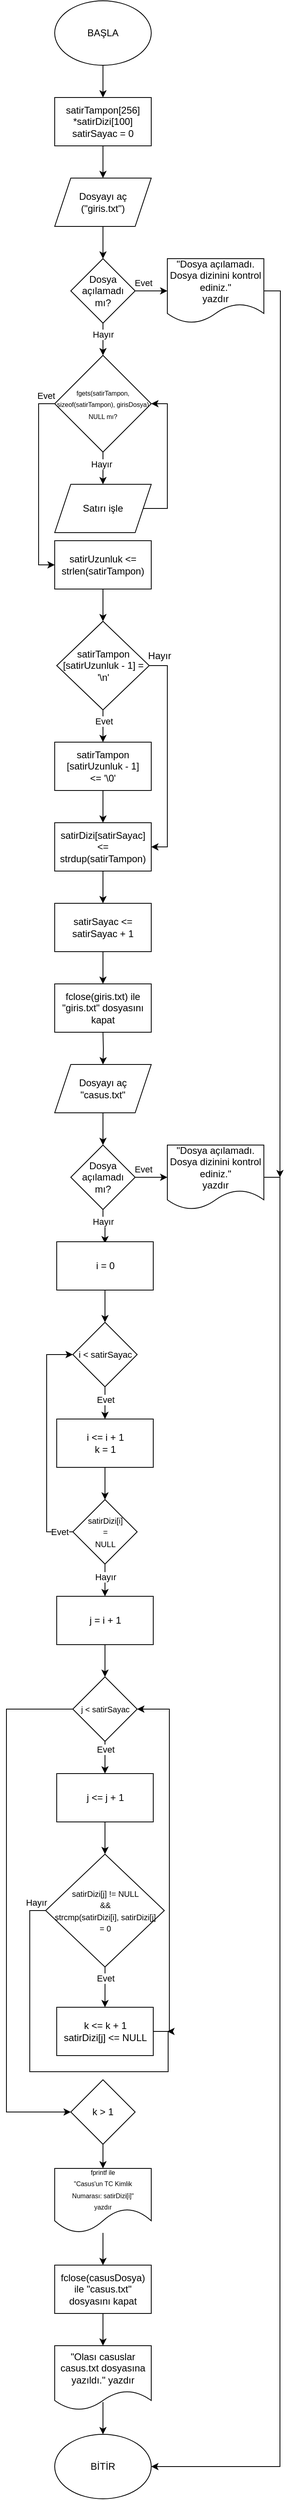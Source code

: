 <mxfile version="25.0.3">
  <diagram name="Page-1" id="UW4n-LdPu-PrkrvwW0DF">
    <mxGraphModel dx="6740" dy="3783" grid="1" gridSize="10" guides="1" tooltips="1" connect="1" arrows="1" fold="1" page="0" pageScale="1" pageWidth="850" pageHeight="1100" math="0" shadow="0">
      <root>
        <mxCell id="0" />
        <mxCell id="1" parent="0" />
        <mxCell id="Ct-b7WR9rQ5AIG0DDqBD-3" value="" style="edgeStyle=orthogonalEdgeStyle;rounded=0;orthogonalLoop=1;jettySize=auto;html=1;" parent="1" source="Ct-b7WR9rQ5AIG0DDqBD-1" target="Ct-b7WR9rQ5AIG0DDqBD-2" edge="1">
          <mxGeometry relative="1" as="geometry" />
        </mxCell>
        <mxCell id="Ct-b7WR9rQ5AIG0DDqBD-1" value="BAŞLA" style="ellipse;whiteSpace=wrap;html=1;" parent="1" vertex="1">
          <mxGeometry x="-780" y="-640" width="120" height="80" as="geometry" />
        </mxCell>
        <mxCell id="Ct-b7WR9rQ5AIG0DDqBD-15" style="edgeStyle=orthogonalEdgeStyle;rounded=0;orthogonalLoop=1;jettySize=auto;html=1;exitX=0.5;exitY=1;exitDx=0;exitDy=0;entryX=0.5;entryY=0;entryDx=0;entryDy=0;" parent="1" source="Ct-b7WR9rQ5AIG0DDqBD-2" target="Ct-b7WR9rQ5AIG0DDqBD-14" edge="1">
          <mxGeometry relative="1" as="geometry" />
        </mxCell>
        <mxCell id="Ct-b7WR9rQ5AIG0DDqBD-2" value="&lt;div&gt;satirTampon[256]&lt;/div&gt;&lt;div&gt;*satirDizi[100]&lt;/div&gt;&lt;div&gt;satirSayac = 0&lt;br&gt;&lt;/div&gt;" style="whiteSpace=wrap;html=1;" parent="1" vertex="1">
          <mxGeometry x="-780" y="-520" width="120" height="60" as="geometry" />
        </mxCell>
        <mxCell id="Ct-b7WR9rQ5AIG0DDqBD-9" value="" style="edgeStyle=orthogonalEdgeStyle;rounded=0;orthogonalLoop=1;jettySize=auto;html=1;exitX=1;exitY=0.5;exitDx=0;exitDy=0;" parent="1" source="Ct-b7WR9rQ5AIG0DDqBD-6" target="Ct-b7WR9rQ5AIG0DDqBD-8" edge="1">
          <mxGeometry relative="1" as="geometry" />
        </mxCell>
        <mxCell id="Ct-b7WR9rQ5AIG0DDqBD-10" value="Evet" style="edgeLabel;html=1;align=center;verticalAlign=middle;resizable=0;points=[];" parent="Ct-b7WR9rQ5AIG0DDqBD-9" vertex="1" connectable="0">
          <mxGeometry x="-0.443" y="-1" relative="1" as="geometry">
            <mxPoint x="-1" y="-11" as="offset" />
          </mxGeometry>
        </mxCell>
        <mxCell id="Ct-b7WR9rQ5AIG0DDqBD-12" value="" style="edgeStyle=orthogonalEdgeStyle;rounded=0;orthogonalLoop=1;jettySize=auto;html=1;entryX=0.5;entryY=0;entryDx=0;entryDy=0;" parent="1" source="Ct-b7WR9rQ5AIG0DDqBD-6" target="Ct-b7WR9rQ5AIG0DDqBD-39" edge="1">
          <mxGeometry relative="1" as="geometry">
            <mxPoint x="-720" y="-200" as="targetPoint" />
          </mxGeometry>
        </mxCell>
        <mxCell id="Ct-b7WR9rQ5AIG0DDqBD-13" value="Hayır" style="edgeLabel;html=1;align=center;verticalAlign=middle;resizable=0;points=[];" parent="Ct-b7WR9rQ5AIG0DDqBD-12" vertex="1" connectable="0">
          <mxGeometry x="-0.317" relative="1" as="geometry">
            <mxPoint as="offset" />
          </mxGeometry>
        </mxCell>
        <mxCell id="Ct-b7WR9rQ5AIG0DDqBD-6" value="&lt;div&gt;Dosya&lt;/div&gt;&lt;div&gt;açılamadı&lt;/div&gt;&lt;div&gt;mı?&lt;br&gt;&lt;/div&gt;" style="rhombus;whiteSpace=wrap;html=1;" parent="1" vertex="1">
          <mxGeometry x="-760" y="-320" width="80" height="80" as="geometry" />
        </mxCell>
        <mxCell id="Ct-b7WR9rQ5AIG0DDqBD-107" style="edgeStyle=orthogonalEdgeStyle;rounded=0;orthogonalLoop=1;jettySize=auto;html=1;exitX=1;exitY=0.5;exitDx=0;exitDy=0;" parent="1" source="Ct-b7WR9rQ5AIG0DDqBD-8" edge="1">
          <mxGeometry relative="1" as="geometry">
            <mxPoint x="-500" y="820" as="targetPoint" />
          </mxGeometry>
        </mxCell>
        <mxCell id="Ct-b7WR9rQ5AIG0DDqBD-8" value="&lt;div&gt;&quot;Dosya açılamadı. Dosya dizinini kontrol ediniz.&quot;&lt;/div&gt;&lt;div&gt;yazdır&lt;br&gt;&lt;/div&gt;" style="shape=document;whiteSpace=wrap;html=1;boundedLbl=1;" parent="1" vertex="1">
          <mxGeometry x="-640" y="-320" width="120" height="80" as="geometry" />
        </mxCell>
        <mxCell id="Ct-b7WR9rQ5AIG0DDqBD-16" style="edgeStyle=orthogonalEdgeStyle;rounded=0;orthogonalLoop=1;jettySize=auto;html=1;exitX=0.5;exitY=1;exitDx=0;exitDy=0;entryX=0.5;entryY=0;entryDx=0;entryDy=0;" parent="1" source="Ct-b7WR9rQ5AIG0DDqBD-14" target="Ct-b7WR9rQ5AIG0DDqBD-6" edge="1">
          <mxGeometry relative="1" as="geometry" />
        </mxCell>
        <mxCell id="Ct-b7WR9rQ5AIG0DDqBD-14" value="&lt;div&gt;Dosyayı aç&lt;/div&gt;&lt;div&gt;(&quot;giris.txt&quot;)&lt;br&gt;&lt;/div&gt;" style="shape=parallelogram;perimeter=parallelogramPerimeter;whiteSpace=wrap;html=1;fixedSize=1;" parent="1" vertex="1">
          <mxGeometry x="-780" y="-420" width="120" height="60" as="geometry" />
        </mxCell>
        <mxCell id="Ct-b7WR9rQ5AIG0DDqBD-23" value="" style="edgeStyle=orthogonalEdgeStyle;rounded=0;orthogonalLoop=1;jettySize=auto;html=1;" parent="1" source="Ct-b7WR9rQ5AIG0DDqBD-20" target="Ct-b7WR9rQ5AIG0DDqBD-22" edge="1">
          <mxGeometry relative="1" as="geometry" />
        </mxCell>
        <mxCell id="Ct-b7WR9rQ5AIG0DDqBD-20" value="satirUzunluk &amp;lt;= strlen(satirTampon)" style="whiteSpace=wrap;html=1;rounded=0;" parent="1" vertex="1">
          <mxGeometry x="-780" y="30" width="120" height="60" as="geometry" />
        </mxCell>
        <mxCell id="Ct-b7WR9rQ5AIG0DDqBD-25" value="" style="edgeStyle=orthogonalEdgeStyle;rounded=0;orthogonalLoop=1;jettySize=auto;html=1;" parent="1" source="Ct-b7WR9rQ5AIG0DDqBD-22" target="Ct-b7WR9rQ5AIG0DDqBD-24" edge="1">
          <mxGeometry relative="1" as="geometry" />
        </mxCell>
        <mxCell id="Ct-b7WR9rQ5AIG0DDqBD-26" value="Evet" style="edgeLabel;html=1;align=center;verticalAlign=middle;resizable=0;points=[];" parent="Ct-b7WR9rQ5AIG0DDqBD-25" vertex="1" connectable="0">
          <mxGeometry x="-0.317" y="1" relative="1" as="geometry">
            <mxPoint as="offset" />
          </mxGeometry>
        </mxCell>
        <mxCell id="Ct-b7WR9rQ5AIG0DDqBD-47" style="edgeStyle=orthogonalEdgeStyle;rounded=0;orthogonalLoop=1;jettySize=auto;html=1;exitX=1;exitY=0.5;exitDx=0;exitDy=0;entryX=1;entryY=0.5;entryDx=0;entryDy=0;" parent="1" source="Ct-b7WR9rQ5AIG0DDqBD-22" target="Ct-b7WR9rQ5AIG0DDqBD-29" edge="1">
          <mxGeometry relative="1" as="geometry" />
        </mxCell>
        <mxCell id="Ct-b7WR9rQ5AIG0DDqBD-22" value="&lt;div align=&quot;center&quot;&gt;satirTampon&lt;/div&gt;&lt;div align=&quot;center&quot;&gt;[satirUzunluk - 1] = &#39;\n&#39;&lt;br&gt;&lt;/div&gt;" style="rhombus;whiteSpace=wrap;html=1;rounded=0;align=center;" parent="1" vertex="1">
          <mxGeometry x="-777.5" y="130" width="115" height="110" as="geometry" />
        </mxCell>
        <mxCell id="Ct-b7WR9rQ5AIG0DDqBD-30" value="" style="edgeStyle=orthogonalEdgeStyle;rounded=0;orthogonalLoop=1;jettySize=auto;html=1;" parent="1" source="Ct-b7WR9rQ5AIG0DDqBD-24" target="Ct-b7WR9rQ5AIG0DDqBD-29" edge="1">
          <mxGeometry relative="1" as="geometry" />
        </mxCell>
        <mxCell id="Ct-b7WR9rQ5AIG0DDqBD-24" value="&lt;div&gt;satirTampon&lt;/div&gt;&lt;div&gt;[satirUzunluk - 1]&lt;/div&gt;&lt;div&gt;&amp;lt;= &#39;\0&#39;&lt;/div&gt;" style="whiteSpace=wrap;html=1;rounded=0;" parent="1" vertex="1">
          <mxGeometry x="-780" y="280" width="120" height="60" as="geometry" />
        </mxCell>
        <mxCell id="Ct-b7WR9rQ5AIG0DDqBD-38" style="edgeStyle=orthogonalEdgeStyle;rounded=0;orthogonalLoop=1;jettySize=auto;html=1;exitX=0.5;exitY=1;exitDx=0;exitDy=0;entryX=0.5;entryY=0;entryDx=0;entryDy=0;" parent="1" source="Ct-b7WR9rQ5AIG0DDqBD-29" target="Ct-b7WR9rQ5AIG0DDqBD-35" edge="1">
          <mxGeometry relative="1" as="geometry" />
        </mxCell>
        <mxCell id="Ct-b7WR9rQ5AIG0DDqBD-29" value="&lt;div&gt;satirDizi[satirSayac]&lt;/div&gt;&lt;div&gt;&amp;lt;= strdup(satirTampon)&lt;br&gt;&lt;/div&gt;" style="whiteSpace=wrap;html=1;rounded=0;" parent="1" vertex="1">
          <mxGeometry x="-780" y="380" width="120" height="60" as="geometry" />
        </mxCell>
        <mxCell id="Ct-b7WR9rQ5AIG0DDqBD-50" value="" style="edgeStyle=orthogonalEdgeStyle;rounded=0;orthogonalLoop=1;jettySize=auto;html=1;" parent="1" source="Ct-b7WR9rQ5AIG0DDqBD-35" edge="1">
          <mxGeometry relative="1" as="geometry">
            <mxPoint x="-720" y="580.0" as="targetPoint" />
          </mxGeometry>
        </mxCell>
        <mxCell id="Ct-b7WR9rQ5AIG0DDqBD-35" value="satirSayac &amp;lt;= satirSayac + 1" style="whiteSpace=wrap;html=1;rounded=0;" parent="1" vertex="1">
          <mxGeometry x="-780" y="480" width="120" height="60" as="geometry" />
        </mxCell>
        <mxCell id="Ct-b7WR9rQ5AIG0DDqBD-43" value="" style="edgeStyle=orthogonalEdgeStyle;rounded=0;orthogonalLoop=1;jettySize=auto;html=1;" parent="1" source="Ct-b7WR9rQ5AIG0DDqBD-39" target="Ct-b7WR9rQ5AIG0DDqBD-42" edge="1">
          <mxGeometry relative="1" as="geometry" />
        </mxCell>
        <mxCell id="Ct-b7WR9rQ5AIG0DDqBD-45" value="&lt;div&gt;Hayır&lt;/div&gt;" style="edgeLabel;html=1;align=center;verticalAlign=middle;resizable=0;points=[];" parent="Ct-b7WR9rQ5AIG0DDqBD-43" vertex="1" connectable="0">
          <mxGeometry x="-0.25" y="-2" relative="1" as="geometry">
            <mxPoint as="offset" />
          </mxGeometry>
        </mxCell>
        <mxCell id="Ct-b7WR9rQ5AIG0DDqBD-46" style="edgeStyle=orthogonalEdgeStyle;rounded=0;orthogonalLoop=1;jettySize=auto;html=1;exitX=0;exitY=0.5;exitDx=0;exitDy=0;entryX=0;entryY=0.5;entryDx=0;entryDy=0;" parent="1" source="Ct-b7WR9rQ5AIG0DDqBD-39" target="Ct-b7WR9rQ5AIG0DDqBD-20" edge="1">
          <mxGeometry relative="1" as="geometry">
            <Array as="points">
              <mxPoint x="-800" y="-140" />
              <mxPoint x="-800" y="60" />
            </Array>
          </mxGeometry>
        </mxCell>
        <mxCell id="jQna4Uqf_XnUCLtKuqwj-2" value="Evet" style="edgeLabel;html=1;align=center;verticalAlign=middle;resizable=0;points=[];" vertex="1" connectable="0" parent="Ct-b7WR9rQ5AIG0DDqBD-46">
          <mxGeometry x="-0.888" y="-1" relative="1" as="geometry">
            <mxPoint x="2" y="-9" as="offset" />
          </mxGeometry>
        </mxCell>
        <mxCell id="Ct-b7WR9rQ5AIG0DDqBD-39" value="&lt;div&gt;&lt;font style=&quot;font-size: 8px;&quot;&gt;fgets(satirTampon, sizeof(satirTampon), girisDosya) NULL mı?&lt;br&gt;&lt;/font&gt;&lt;/div&gt;" style="rhombus;whiteSpace=wrap;html=1;" parent="1" vertex="1">
          <mxGeometry x="-780" y="-200" width="120" height="120" as="geometry" />
        </mxCell>
        <mxCell id="Ct-b7WR9rQ5AIG0DDqBD-44" style="edgeStyle=orthogonalEdgeStyle;rounded=0;orthogonalLoop=1;jettySize=auto;html=1;exitX=1;exitY=0.5;exitDx=0;exitDy=0;entryX=1;entryY=0.5;entryDx=0;entryDy=0;" parent="1" source="Ct-b7WR9rQ5AIG0DDqBD-42" target="Ct-b7WR9rQ5AIG0DDqBD-39" edge="1">
          <mxGeometry relative="1" as="geometry">
            <Array as="points">
              <mxPoint x="-640" y="-10" />
              <mxPoint x="-640" y="-140" />
            </Array>
          </mxGeometry>
        </mxCell>
        <mxCell id="Ct-b7WR9rQ5AIG0DDqBD-42" value="Satırı işle" style="shape=parallelogram;perimeter=parallelogramPerimeter;whiteSpace=wrap;html=1;fixedSize=1;" parent="1" vertex="1">
          <mxGeometry x="-780" y="-40" width="120" height="60" as="geometry" />
        </mxCell>
        <mxCell id="Ct-b7WR9rQ5AIG0DDqBD-48" value="Hayır" style="text;html=1;align=center;verticalAlign=middle;resizable=0;points=[];autosize=1;strokeColor=none;fillColor=none;" parent="1" vertex="1">
          <mxGeometry x="-675" y="158" width="50" height="30" as="geometry" />
        </mxCell>
        <mxCell id="Ct-b7WR9rQ5AIG0DDqBD-52" value="" style="edgeStyle=orthogonalEdgeStyle;rounded=0;orthogonalLoop=1;jettySize=auto;html=1;" parent="1" target="Ct-b7WR9rQ5AIG0DDqBD-51" edge="1">
          <mxGeometry relative="1" as="geometry">
            <mxPoint x="-720" y="640" as="sourcePoint" />
          </mxGeometry>
        </mxCell>
        <mxCell id="Ct-b7WR9rQ5AIG0DDqBD-59" style="edgeStyle=orthogonalEdgeStyle;rounded=0;orthogonalLoop=1;jettySize=auto;html=1;exitX=0.5;exitY=1;exitDx=0;exitDy=0;entryX=0.5;entryY=0;entryDx=0;entryDy=0;" parent="1" source="Ct-b7WR9rQ5AIG0DDqBD-51" target="Ct-b7WR9rQ5AIG0DDqBD-57" edge="1">
          <mxGeometry relative="1" as="geometry" />
        </mxCell>
        <mxCell id="Ct-b7WR9rQ5AIG0DDqBD-51" value="&lt;div&gt;Dosyayı aç&lt;/div&gt;&lt;div&gt;&quot;casus.txt&quot;&lt;br&gt;&lt;/div&gt;" style="shape=parallelogram;perimeter=parallelogramPerimeter;whiteSpace=wrap;html=1;fixedSize=1;rounded=0;" parent="1" vertex="1">
          <mxGeometry x="-780" y="680" width="120" height="60" as="geometry" />
        </mxCell>
        <mxCell id="Ct-b7WR9rQ5AIG0DDqBD-53" value="" style="edgeStyle=orthogonalEdgeStyle;rounded=0;orthogonalLoop=1;jettySize=auto;html=1;exitX=1;exitY=0.5;exitDx=0;exitDy=0;" parent="1" source="Ct-b7WR9rQ5AIG0DDqBD-57" target="Ct-b7WR9rQ5AIG0DDqBD-58" edge="1">
          <mxGeometry relative="1" as="geometry" />
        </mxCell>
        <mxCell id="Ct-b7WR9rQ5AIG0DDqBD-54" value="Evet" style="edgeLabel;html=1;align=center;verticalAlign=middle;resizable=0;points=[];" parent="Ct-b7WR9rQ5AIG0DDqBD-53" vertex="1" connectable="0">
          <mxGeometry x="-0.443" y="-1" relative="1" as="geometry">
            <mxPoint x="-1" y="-11" as="offset" />
          </mxGeometry>
        </mxCell>
        <mxCell id="Ct-b7WR9rQ5AIG0DDqBD-55" value="" style="edgeStyle=orthogonalEdgeStyle;rounded=0;orthogonalLoop=1;jettySize=auto;html=1;entryX=0.5;entryY=0.034;entryDx=0;entryDy=0;entryPerimeter=0;" parent="1" source="Ct-b7WR9rQ5AIG0DDqBD-57" target="Ct-b7WR9rQ5AIG0DDqBD-61" edge="1">
          <mxGeometry relative="1" as="geometry">
            <mxPoint x="-719" y="902" as="targetPoint" />
            <Array as="points" />
          </mxGeometry>
        </mxCell>
        <mxCell id="Ct-b7WR9rQ5AIG0DDqBD-56" value="Hayır" style="edgeLabel;html=1;align=center;verticalAlign=middle;resizable=0;points=[];" parent="Ct-b7WR9rQ5AIG0DDqBD-55" vertex="1" connectable="0">
          <mxGeometry x="-0.317" relative="1" as="geometry">
            <mxPoint as="offset" />
          </mxGeometry>
        </mxCell>
        <mxCell id="Ct-b7WR9rQ5AIG0DDqBD-57" value="&lt;div&gt;Dosya&lt;/div&gt;&lt;div&gt;açılamadı&lt;/div&gt;&lt;div&gt;mı?&lt;br&gt;&lt;/div&gt;" style="rhombus;whiteSpace=wrap;html=1;" parent="1" vertex="1">
          <mxGeometry x="-760" y="780" width="80" height="80" as="geometry" />
        </mxCell>
        <mxCell id="Ct-b7WR9rQ5AIG0DDqBD-106" style="edgeStyle=orthogonalEdgeStyle;rounded=0;orthogonalLoop=1;jettySize=auto;html=1;exitX=1;exitY=0.5;exitDx=0;exitDy=0;entryX=1;entryY=0.5;entryDx=0;entryDy=0;" parent="1" source="Ct-b7WR9rQ5AIG0DDqBD-58" target="Ct-b7WR9rQ5AIG0DDqBD-104" edge="1">
          <mxGeometry relative="1" as="geometry">
            <mxPoint x="-540" y="1820" as="targetPoint" />
          </mxGeometry>
        </mxCell>
        <mxCell id="Ct-b7WR9rQ5AIG0DDqBD-58" value="&lt;div&gt;&quot;Dosya açılamadı. Dosya dizinini kontrol ediniz.&quot;&lt;/div&gt;&lt;div&gt;yazdır&lt;br&gt;&lt;/div&gt;" style="shape=document;whiteSpace=wrap;html=1;boundedLbl=1;" parent="1" vertex="1">
          <mxGeometry x="-640" y="780" width="120" height="80" as="geometry" />
        </mxCell>
        <mxCell id="Ct-b7WR9rQ5AIG0DDqBD-63" value="" style="edgeStyle=orthogonalEdgeStyle;rounded=0;orthogonalLoop=1;jettySize=auto;html=1;" parent="1" source="Ct-b7WR9rQ5AIG0DDqBD-61" target="Ct-b7WR9rQ5AIG0DDqBD-62" edge="1">
          <mxGeometry relative="1" as="geometry" />
        </mxCell>
        <mxCell id="Ct-b7WR9rQ5AIG0DDqBD-61" value="i = 0" style="rounded=0;whiteSpace=wrap;html=1;" parent="1" vertex="1">
          <mxGeometry x="-777.5" y="900" width="120" height="60" as="geometry" />
        </mxCell>
        <mxCell id="Ct-b7WR9rQ5AIG0DDqBD-65" value="" style="edgeStyle=orthogonalEdgeStyle;rounded=0;orthogonalLoop=1;jettySize=auto;html=1;" parent="1" source="Ct-b7WR9rQ5AIG0DDqBD-62" target="Ct-b7WR9rQ5AIG0DDqBD-64" edge="1">
          <mxGeometry relative="1" as="geometry" />
        </mxCell>
        <mxCell id="Ct-b7WR9rQ5AIG0DDqBD-68" value="Evet" style="edgeLabel;html=1;align=center;verticalAlign=middle;resizable=0;points=[];" parent="Ct-b7WR9rQ5AIG0DDqBD-65" vertex="1" connectable="0">
          <mxGeometry x="-0.193" relative="1" as="geometry">
            <mxPoint as="offset" />
          </mxGeometry>
        </mxCell>
        <mxCell id="Ct-b7WR9rQ5AIG0DDqBD-62" value="&lt;font style=&quot;font-size: 11px;&quot;&gt;i &amp;lt; satirSayac&lt;br&gt;&lt;/font&gt;" style="rhombus;whiteSpace=wrap;html=1;rounded=0;" parent="1" vertex="1">
          <mxGeometry x="-757.5" y="1000" width="80" height="80" as="geometry" />
        </mxCell>
        <mxCell id="Ct-b7WR9rQ5AIG0DDqBD-67" value="" style="edgeStyle=orthogonalEdgeStyle;rounded=0;orthogonalLoop=1;jettySize=auto;html=1;" parent="1" source="Ct-b7WR9rQ5AIG0DDqBD-64" target="Ct-b7WR9rQ5AIG0DDqBD-66" edge="1">
          <mxGeometry relative="1" as="geometry" />
        </mxCell>
        <mxCell id="Ct-b7WR9rQ5AIG0DDqBD-64" value="i &amp;lt;= i + 1&lt;br&gt;&lt;div&gt;k = 1&lt;/div&gt;" style="whiteSpace=wrap;html=1;rounded=0;" parent="1" vertex="1">
          <mxGeometry x="-777.5" y="1120" width="120" height="60" as="geometry" />
        </mxCell>
        <mxCell id="Ct-b7WR9rQ5AIG0DDqBD-69" style="edgeStyle=orthogonalEdgeStyle;rounded=0;orthogonalLoop=1;jettySize=auto;html=1;exitX=0;exitY=0.5;exitDx=0;exitDy=0;entryX=0;entryY=0.5;entryDx=0;entryDy=0;" parent="1" source="Ct-b7WR9rQ5AIG0DDqBD-66" target="Ct-b7WR9rQ5AIG0DDqBD-62" edge="1">
          <mxGeometry relative="1" as="geometry">
            <Array as="points">
              <mxPoint x="-790" y="1260" />
              <mxPoint x="-790" y="1040" />
            </Array>
          </mxGeometry>
        </mxCell>
        <mxCell id="Ct-b7WR9rQ5AIG0DDqBD-70" value="Evet" style="edgeLabel;html=1;align=center;verticalAlign=middle;resizable=0;points=[];" parent="Ct-b7WR9rQ5AIG0DDqBD-69" vertex="1" connectable="0">
          <mxGeometry x="-0.882" relative="1" as="geometry">
            <mxPoint as="offset" />
          </mxGeometry>
        </mxCell>
        <mxCell id="Ct-b7WR9rQ5AIG0DDqBD-72" value="" style="edgeStyle=orthogonalEdgeStyle;rounded=0;orthogonalLoop=1;jettySize=auto;html=1;" parent="1" source="Ct-b7WR9rQ5AIG0DDqBD-66" target="Ct-b7WR9rQ5AIG0DDqBD-71" edge="1">
          <mxGeometry relative="1" as="geometry" />
        </mxCell>
        <mxCell id="Ct-b7WR9rQ5AIG0DDqBD-87" value="Hayır" style="edgeLabel;html=1;align=center;verticalAlign=middle;resizable=0;points=[];" parent="Ct-b7WR9rQ5AIG0DDqBD-72" vertex="1" connectable="0">
          <mxGeometry x="-0.226" relative="1" as="geometry">
            <mxPoint as="offset" />
          </mxGeometry>
        </mxCell>
        <mxCell id="Ct-b7WR9rQ5AIG0DDqBD-66" value="&lt;div&gt;&lt;font style=&quot;font-size: 10px;&quot;&gt;satirDizi[i]&lt;/font&gt;&lt;/div&gt;&lt;div&gt;&lt;font style=&quot;font-size: 10px;&quot;&gt;=&lt;/font&gt;&lt;/div&gt;&lt;div&gt;&lt;font style=&quot;font-size: 10px;&quot;&gt;NULL&lt;br&gt;&lt;/font&gt;&lt;/div&gt;" style="rhombus;whiteSpace=wrap;html=1;rounded=0;" parent="1" vertex="1">
          <mxGeometry x="-757.5" y="1220" width="80" height="80" as="geometry" />
        </mxCell>
        <mxCell id="Ct-b7WR9rQ5AIG0DDqBD-74" value="" style="edgeStyle=orthogonalEdgeStyle;rounded=0;orthogonalLoop=1;jettySize=auto;html=1;" parent="1" source="Ct-b7WR9rQ5AIG0DDqBD-71" target="Ct-b7WR9rQ5AIG0DDqBD-73" edge="1">
          <mxGeometry relative="1" as="geometry" />
        </mxCell>
        <mxCell id="Ct-b7WR9rQ5AIG0DDqBD-71" value="j = i + 1" style="whiteSpace=wrap;html=1;rounded=0;" parent="1" vertex="1">
          <mxGeometry x="-777.5" y="1340" width="120" height="60" as="geometry" />
        </mxCell>
        <mxCell id="Ct-b7WR9rQ5AIG0DDqBD-83" style="edgeStyle=orthogonalEdgeStyle;rounded=0;orthogonalLoop=1;jettySize=auto;html=1;exitX=0.5;exitY=1;exitDx=0;exitDy=0;entryX=0.5;entryY=0;entryDx=0;entryDy=0;" parent="1" source="Ct-b7WR9rQ5AIG0DDqBD-73" target="Ct-b7WR9rQ5AIG0DDqBD-82" edge="1">
          <mxGeometry relative="1" as="geometry" />
        </mxCell>
        <mxCell id="Ct-b7WR9rQ5AIG0DDqBD-88" value="Evet" style="edgeLabel;html=1;align=center;verticalAlign=middle;resizable=0;points=[];" parent="Ct-b7WR9rQ5AIG0DDqBD-83" vertex="1" connectable="0">
          <mxGeometry x="-0.398" y="-1" relative="1" as="geometry">
            <mxPoint x="1" y="-2" as="offset" />
          </mxGeometry>
        </mxCell>
        <mxCell id="Ct-b7WR9rQ5AIG0DDqBD-92" value="" style="edgeStyle=orthogonalEdgeStyle;rounded=0;orthogonalLoop=1;jettySize=auto;html=1;entryX=0;entryY=0.5;entryDx=0;entryDy=0;" parent="1" source="Ct-b7WR9rQ5AIG0DDqBD-73" target="Ct-b7WR9rQ5AIG0DDqBD-91" edge="1">
          <mxGeometry relative="1" as="geometry">
            <Array as="points">
              <mxPoint x="-840" y="1480" />
              <mxPoint x="-840" y="1980" />
            </Array>
          </mxGeometry>
        </mxCell>
        <mxCell id="Ct-b7WR9rQ5AIG0DDqBD-73" value="&lt;font style=&quot;font-size: 10px;&quot;&gt;j &amp;lt; satirSayac&lt;br&gt;&lt;/font&gt;" style="rhombus;whiteSpace=wrap;html=1;rounded=0;" parent="1" vertex="1">
          <mxGeometry x="-757.5" y="1440" width="80" height="80" as="geometry" />
        </mxCell>
        <mxCell id="Ct-b7WR9rQ5AIG0DDqBD-79" value="" style="edgeStyle=orthogonalEdgeStyle;rounded=0;orthogonalLoop=1;jettySize=auto;html=1;" parent="1" source="Ct-b7WR9rQ5AIG0DDqBD-75" target="Ct-b7WR9rQ5AIG0DDqBD-78" edge="1">
          <mxGeometry relative="1" as="geometry" />
        </mxCell>
        <mxCell id="Ct-b7WR9rQ5AIG0DDqBD-80" value="Evet" style="edgeLabel;html=1;align=center;verticalAlign=middle;resizable=0;points=[];" parent="Ct-b7WR9rQ5AIG0DDqBD-79" vertex="1" connectable="0">
          <mxGeometry x="-0.47" y="-1" relative="1" as="geometry">
            <mxPoint x="1" as="offset" />
          </mxGeometry>
        </mxCell>
        <mxCell id="Ct-b7WR9rQ5AIG0DDqBD-89" style="edgeStyle=orthogonalEdgeStyle;rounded=0;orthogonalLoop=1;jettySize=auto;html=1;exitX=0;exitY=0.5;exitDx=0;exitDy=0;" parent="1" source="Ct-b7WR9rQ5AIG0DDqBD-75" edge="1">
          <mxGeometry relative="1" as="geometry">
            <mxPoint x="-640" y="1880" as="targetPoint" />
            <Array as="points">
              <mxPoint x="-811" y="1730" />
              <mxPoint x="-811" y="1930" />
              <mxPoint x="-639" y="1930" />
            </Array>
          </mxGeometry>
        </mxCell>
        <mxCell id="Ct-b7WR9rQ5AIG0DDqBD-90" value="Hayır" style="edgeLabel;html=1;align=center;verticalAlign=middle;resizable=0;points=[];" parent="Ct-b7WR9rQ5AIG0DDqBD-89" vertex="1" connectable="0">
          <mxGeometry x="-0.943" y="1" relative="1" as="geometry">
            <mxPoint y="-11" as="offset" />
          </mxGeometry>
        </mxCell>
        <mxCell id="Ct-b7WR9rQ5AIG0DDqBD-75" value="&lt;div&gt;&lt;font style=&quot;font-size: 10px;&quot;&gt;satirDizi[j] != NULL&lt;/font&gt;&lt;/div&gt;&lt;div&gt;&lt;font style=&quot;font-size: 10px;&quot;&gt;&amp;amp;&amp;amp;&lt;/font&gt;&lt;/div&gt;&lt;div&gt;&lt;font style=&quot;font-size: 10px;&quot;&gt;strcmp(satirDizi[i], satirDizi[j]&lt;/font&gt;&lt;/div&gt;&lt;div&gt;&lt;font style=&quot;font-size: 10px;&quot;&gt;= 0&lt;/font&gt;&lt;/div&gt;" style="rhombus;whiteSpace=wrap;html=1;rounded=0;" parent="1" vertex="1">
          <mxGeometry x="-791.25" y="1660" width="147.5" height="140" as="geometry" />
        </mxCell>
        <mxCell id="Ct-b7WR9rQ5AIG0DDqBD-85" style="edgeStyle=orthogonalEdgeStyle;rounded=0;orthogonalLoop=1;jettySize=auto;html=1;exitX=1;exitY=0.5;exitDx=0;exitDy=0;entryX=1;entryY=0.5;entryDx=0;entryDy=0;" parent="1" source="Ct-b7WR9rQ5AIG0DDqBD-78" target="Ct-b7WR9rQ5AIG0DDqBD-73" edge="1">
          <mxGeometry relative="1" as="geometry" />
        </mxCell>
        <mxCell id="Ct-b7WR9rQ5AIG0DDqBD-78" value="&lt;div&gt;k &amp;lt;= k + 1&lt;/div&gt;&lt;div&gt;satirDizi[j] &amp;lt;= NULL&lt;br&gt;&lt;/div&gt;" style="whiteSpace=wrap;html=1;rounded=0;" parent="1" vertex="1">
          <mxGeometry x="-777.5" y="1850" width="120" height="60" as="geometry" />
        </mxCell>
        <mxCell id="Ct-b7WR9rQ5AIG0DDqBD-84" style="edgeStyle=orthogonalEdgeStyle;rounded=0;orthogonalLoop=1;jettySize=auto;html=1;exitX=0.5;exitY=1;exitDx=0;exitDy=0;entryX=0.5;entryY=0;entryDx=0;entryDy=0;" parent="1" source="Ct-b7WR9rQ5AIG0DDqBD-82" target="Ct-b7WR9rQ5AIG0DDqBD-75" edge="1">
          <mxGeometry relative="1" as="geometry" />
        </mxCell>
        <mxCell id="Ct-b7WR9rQ5AIG0DDqBD-82" value="j &amp;lt;= j + 1" style="rounded=0;whiteSpace=wrap;html=1;" parent="1" vertex="1">
          <mxGeometry x="-777.5" y="1560" width="120" height="60" as="geometry" />
        </mxCell>
        <mxCell id="Ct-b7WR9rQ5AIG0DDqBD-98" value="" style="edgeStyle=orthogonalEdgeStyle;rounded=0;orthogonalLoop=1;jettySize=auto;html=1;" parent="1" source="Ct-b7WR9rQ5AIG0DDqBD-91" target="Ct-b7WR9rQ5AIG0DDqBD-97" edge="1">
          <mxGeometry relative="1" as="geometry" />
        </mxCell>
        <mxCell id="Ct-b7WR9rQ5AIG0DDqBD-91" value="k &amp;gt; 1" style="rhombus;whiteSpace=wrap;html=1;rounded=0;" parent="1" vertex="1">
          <mxGeometry x="-760" y="1940" width="80" height="80" as="geometry" />
        </mxCell>
        <mxCell id="Ct-b7WR9rQ5AIG0DDqBD-100" value="" style="edgeStyle=orthogonalEdgeStyle;rounded=0;orthogonalLoop=1;jettySize=auto;html=1;" parent="1" source="Ct-b7WR9rQ5AIG0DDqBD-97" target="Ct-b7WR9rQ5AIG0DDqBD-99" edge="1">
          <mxGeometry relative="1" as="geometry" />
        </mxCell>
        <mxCell id="Ct-b7WR9rQ5AIG0DDqBD-97" value="&lt;div&gt;&lt;font style=&quot;font-size: 8px;&quot;&gt;fprintf ile&lt;/font&gt;&lt;/div&gt;&lt;div&gt;&lt;font style=&quot;font-size: 8px;&quot;&gt;&quot;Casus&#39;un TC Kimlik&lt;/font&gt;&lt;/div&gt;&lt;div&gt;&lt;font style=&quot;font-size: 8px;&quot;&gt;Numarası: satirDizi[i]&quot;&lt;/font&gt;&lt;/div&gt;&lt;div&gt;&lt;font style=&quot;font-size: 8px;&quot;&gt;yazdır&lt;br&gt;&lt;/font&gt;&lt;/div&gt;" style="shape=document;whiteSpace=wrap;html=1;boundedLbl=1;rounded=0;size=0.375;" parent="1" vertex="1">
          <mxGeometry x="-780" y="2050" width="120" height="80" as="geometry" />
        </mxCell>
        <mxCell id="Ct-b7WR9rQ5AIG0DDqBD-103" value="" style="edgeStyle=orthogonalEdgeStyle;rounded=0;orthogonalLoop=1;jettySize=auto;html=1;" parent="1" source="Ct-b7WR9rQ5AIG0DDqBD-99" target="Ct-b7WR9rQ5AIG0DDqBD-102" edge="1">
          <mxGeometry relative="1" as="geometry" />
        </mxCell>
        <mxCell id="Ct-b7WR9rQ5AIG0DDqBD-99" value="fclose(casusDosya) ile &quot;casus.txt&quot; dosyasını kapat" style="whiteSpace=wrap;html=1;rounded=0;" parent="1" vertex="1">
          <mxGeometry x="-780" y="2170" width="120" height="60" as="geometry" />
        </mxCell>
        <mxCell id="Ct-b7WR9rQ5AIG0DDqBD-101" value="&lt;div&gt;fclose(giris.txt) ile&lt;br&gt;&lt;/div&gt;&lt;div&gt;&quot;giris.txt&quot; dosyasını&lt;/div&gt;&lt;div&gt;kapat&lt;br&gt;&lt;/div&gt;" style="rounded=0;whiteSpace=wrap;html=1;" parent="1" vertex="1">
          <mxGeometry x="-780" y="580" width="120" height="60" as="geometry" />
        </mxCell>
        <mxCell id="Ct-b7WR9rQ5AIG0DDqBD-102" value="&quot;Olası casuslar casus.txt dosyasına yazıldı.&quot; yazdır" style="shape=document;whiteSpace=wrap;html=1;boundedLbl=1;rounded=0;" parent="1" vertex="1">
          <mxGeometry x="-780" y="2270" width="120" height="80" as="geometry" />
        </mxCell>
        <mxCell id="Ct-b7WR9rQ5AIG0DDqBD-104" value="BİTİR" style="ellipse;whiteSpace=wrap;html=1;" parent="1" vertex="1">
          <mxGeometry x="-780" y="2380" width="120" height="80" as="geometry" />
        </mxCell>
        <mxCell id="Ct-b7WR9rQ5AIG0DDqBD-105" value="" style="endArrow=classic;html=1;rounded=0;entryX=0.5;entryY=0;entryDx=0;entryDy=0;" parent="1" target="Ct-b7WR9rQ5AIG0DDqBD-104" edge="1">
          <mxGeometry width="50" height="50" relative="1" as="geometry">
            <mxPoint x="-720" y="2340" as="sourcePoint" />
            <mxPoint x="-670" y="2290" as="targetPoint" />
          </mxGeometry>
        </mxCell>
      </root>
    </mxGraphModel>
  </diagram>
</mxfile>
